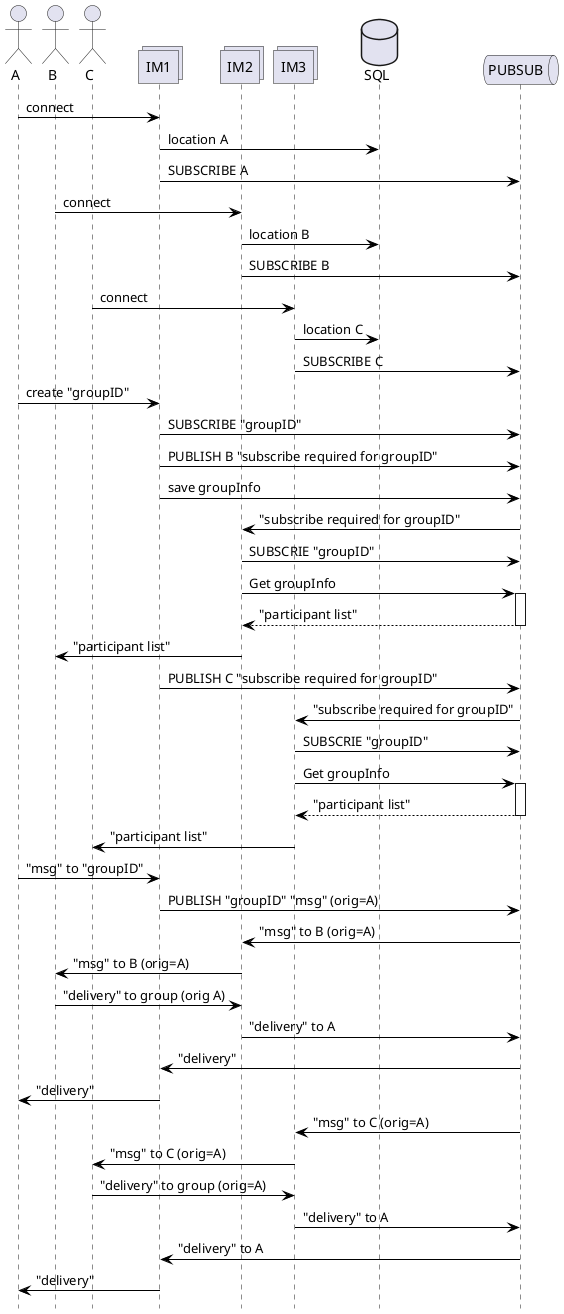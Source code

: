 @startuml callflow
skinparam class {
    BackgroundColor White
    ArrowColor Black
    BorderColor Black
    AttributeIconSize 0
}
'skinparam style strictuml
skinparam stereotypeCBackgroundColor White
skinparam stereotypeIBackgroundColor White
skinparam stereotypeEBackgroundColor White
skinparam stereotypeABackgroundColor White
skinparam linetype ortho

'title "Basic Flow 1-to-1 (PUBSUB))"
hide footbox

actor A
actor B
actor C

collections IM1
collections IM2
collections IM3

database SQL

queue PUBSUB AS RD

A -> IM1 : connect
IM1 -> SQL : location A
IM1 -> RD : SUBSCRIBE A

B -> IM2 : connect
IM2 -> SQL: location B
IM2 -> RD : SUBSCRIBE B

C -> IM3 : connect
IM3 -> SQL: location C
IM3 -> RD : SUBSCRIBE C



A -> IM1 : create "groupID"

'IM1 -> SQL++: Is B and C online? 
'return online

IM1 -> RD : SUBSCRIBE "groupID"

IM1 -> RD : PUBLISH B "subscribe required for groupID"
IM1 -> RD : save groupInfo
RD -> IM2 : "subscribe required for groupID"
IM2 -> RD : SUBSCRIE "groupID"
IM2 -> RD ++: Get groupInfo
return "participant list"
IM2 -> B: "participant list"
IM1 -> RD : PUBLISH C "subscribe required for groupID"
RD -> IM3 : "subscribe required for groupID"
IM3 -> RD : SUBSCRIE "groupID"
IM3 -> RD ++: Get groupInfo
return "participant list"
IM3 -> C: "participant list"


A -> IM1 : "msg" to "groupID"

IM1 -> RD : PUBLISH "groupID" "msg" (orig=A)

RD -> IM2 : "msg" to B (orig=A)
IM2 -> B : "msg" to B (orig=A)
B -> IM2 : "delivery" to group (orig A)
IM2 -> RD : "delivery" to A
RD -> IM1 : "delivery"
IM1 -> A: "delivery" 

RD -> IM3 : "msg" to C (orig=A)
IM3 -> C : "msg" to C (orig=A)
C -> IM3 : "delivery" to group (orig=A)
IM3 -> RD : "delivery" to A 
RD -> IM1: "delivery" to A
IM1 -> A: "delivery"

@enduml


